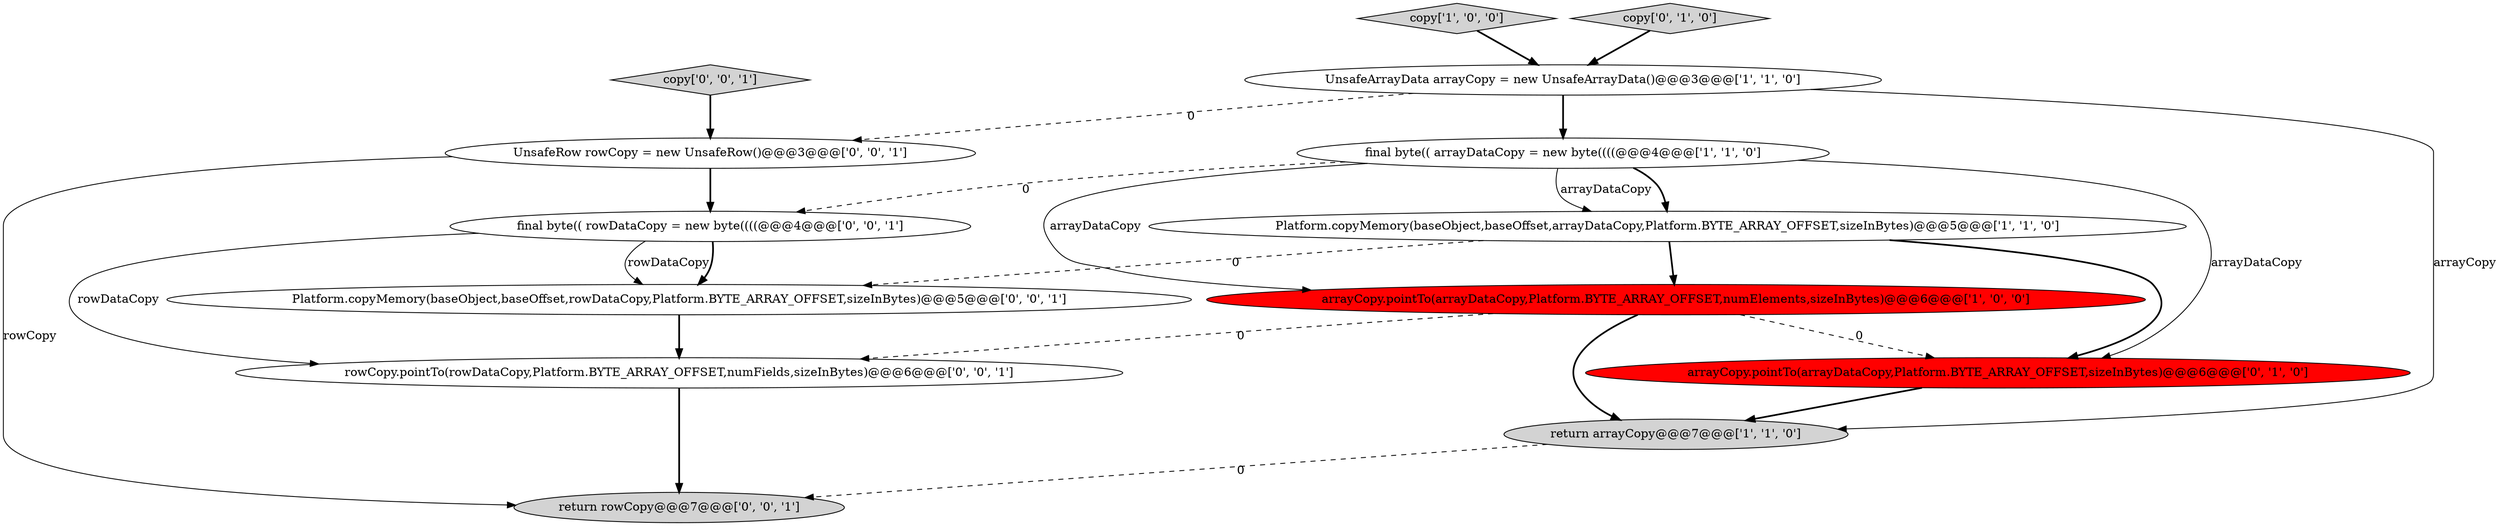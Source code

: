 digraph {
13 [style = filled, label = "final byte(( rowDataCopy = new byte((((@@@4@@@['0', '0', '1']", fillcolor = white, shape = ellipse image = "AAA0AAABBB3BBB"];
10 [style = filled, label = "rowCopy.pointTo(rowDataCopy,Platform.BYTE_ARRAY_OFFSET,numFields,sizeInBytes)@@@6@@@['0', '0', '1']", fillcolor = white, shape = ellipse image = "AAA0AAABBB3BBB"];
0 [style = filled, label = "UnsafeArrayData arrayCopy = new UnsafeArrayData()@@@3@@@['1', '1', '0']", fillcolor = white, shape = ellipse image = "AAA0AAABBB1BBB"];
6 [style = filled, label = "arrayCopy.pointTo(arrayDataCopy,Platform.BYTE_ARRAY_OFFSET,sizeInBytes)@@@6@@@['0', '1', '0']", fillcolor = red, shape = ellipse image = "AAA1AAABBB2BBB"];
9 [style = filled, label = "Platform.copyMemory(baseObject,baseOffset,rowDataCopy,Platform.BYTE_ARRAY_OFFSET,sizeInBytes)@@@5@@@['0', '0', '1']", fillcolor = white, shape = ellipse image = "AAA0AAABBB3BBB"];
2 [style = filled, label = "copy['1', '0', '0']", fillcolor = lightgray, shape = diamond image = "AAA0AAABBB1BBB"];
3 [style = filled, label = "Platform.copyMemory(baseObject,baseOffset,arrayDataCopy,Platform.BYTE_ARRAY_OFFSET,sizeInBytes)@@@5@@@['1', '1', '0']", fillcolor = white, shape = ellipse image = "AAA0AAABBB1BBB"];
11 [style = filled, label = "return rowCopy@@@7@@@['0', '0', '1']", fillcolor = lightgray, shape = ellipse image = "AAA0AAABBB3BBB"];
1 [style = filled, label = "final byte(( arrayDataCopy = new byte((((@@@4@@@['1', '1', '0']", fillcolor = white, shape = ellipse image = "AAA0AAABBB1BBB"];
8 [style = filled, label = "UnsafeRow rowCopy = new UnsafeRow()@@@3@@@['0', '0', '1']", fillcolor = white, shape = ellipse image = "AAA0AAABBB3BBB"];
5 [style = filled, label = "return arrayCopy@@@7@@@['1', '1', '0']", fillcolor = lightgray, shape = ellipse image = "AAA0AAABBB1BBB"];
4 [style = filled, label = "arrayCopy.pointTo(arrayDataCopy,Platform.BYTE_ARRAY_OFFSET,numElements,sizeInBytes)@@@6@@@['1', '0', '0']", fillcolor = red, shape = ellipse image = "AAA1AAABBB1BBB"];
12 [style = filled, label = "copy['0', '0', '1']", fillcolor = lightgray, shape = diamond image = "AAA0AAABBB3BBB"];
7 [style = filled, label = "copy['0', '1', '0']", fillcolor = lightgray, shape = diamond image = "AAA0AAABBB2BBB"];
13->9 [style = solid, label="rowDataCopy"];
1->6 [style = solid, label="arrayDataCopy"];
1->3 [style = bold, label=""];
3->6 [style = bold, label=""];
7->0 [style = bold, label=""];
9->10 [style = bold, label=""];
4->6 [style = dashed, label="0"];
1->3 [style = solid, label="arrayDataCopy"];
3->4 [style = bold, label=""];
1->13 [style = dashed, label="0"];
6->5 [style = bold, label=""];
2->0 [style = bold, label=""];
5->11 [style = dashed, label="0"];
3->9 [style = dashed, label="0"];
8->11 [style = solid, label="rowCopy"];
12->8 [style = bold, label=""];
0->1 [style = bold, label=""];
0->8 [style = dashed, label="0"];
0->5 [style = solid, label="arrayCopy"];
13->9 [style = bold, label=""];
4->10 [style = dashed, label="0"];
13->10 [style = solid, label="rowDataCopy"];
4->5 [style = bold, label=""];
1->4 [style = solid, label="arrayDataCopy"];
8->13 [style = bold, label=""];
10->11 [style = bold, label=""];
}

